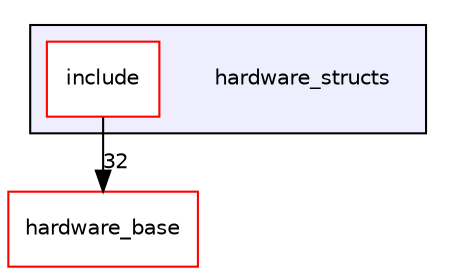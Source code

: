 digraph "hardware_structs" {
  compound=true
  node [ fontsize="10", fontname="Helvetica"];
  edge [ labelfontsize="10", labelfontname="Helvetica"];
  subgraph clusterdir_bdd38da43c2782219f3949d7464bba5f {
    graph [ bgcolor="#eeeeff", pencolor="black", label="" URL="dir_bdd38da43c2782219f3949d7464bba5f.html"];
    dir_bdd38da43c2782219f3949d7464bba5f [shape=plaintext label="hardware_structs"];
    dir_f1d3ed64a95a2c25a7eba37ee17c637a [shape=box label="include" color="red" fillcolor="white" style="filled" URL="dir_f1d3ed64a95a2c25a7eba37ee17c637a.html"];
  }
  dir_c6c7f251ebac20a0f78c139a1ca1c75c [shape=box label="hardware_base" fillcolor="white" style="filled" color="red" URL="dir_c6c7f251ebac20a0f78c139a1ca1c75c.html"];
  dir_f1d3ed64a95a2c25a7eba37ee17c637a->dir_c6c7f251ebac20a0f78c139a1ca1c75c [headlabel="32", labeldistance=1.5 headhref="dir_000051_000059.html"];
}

